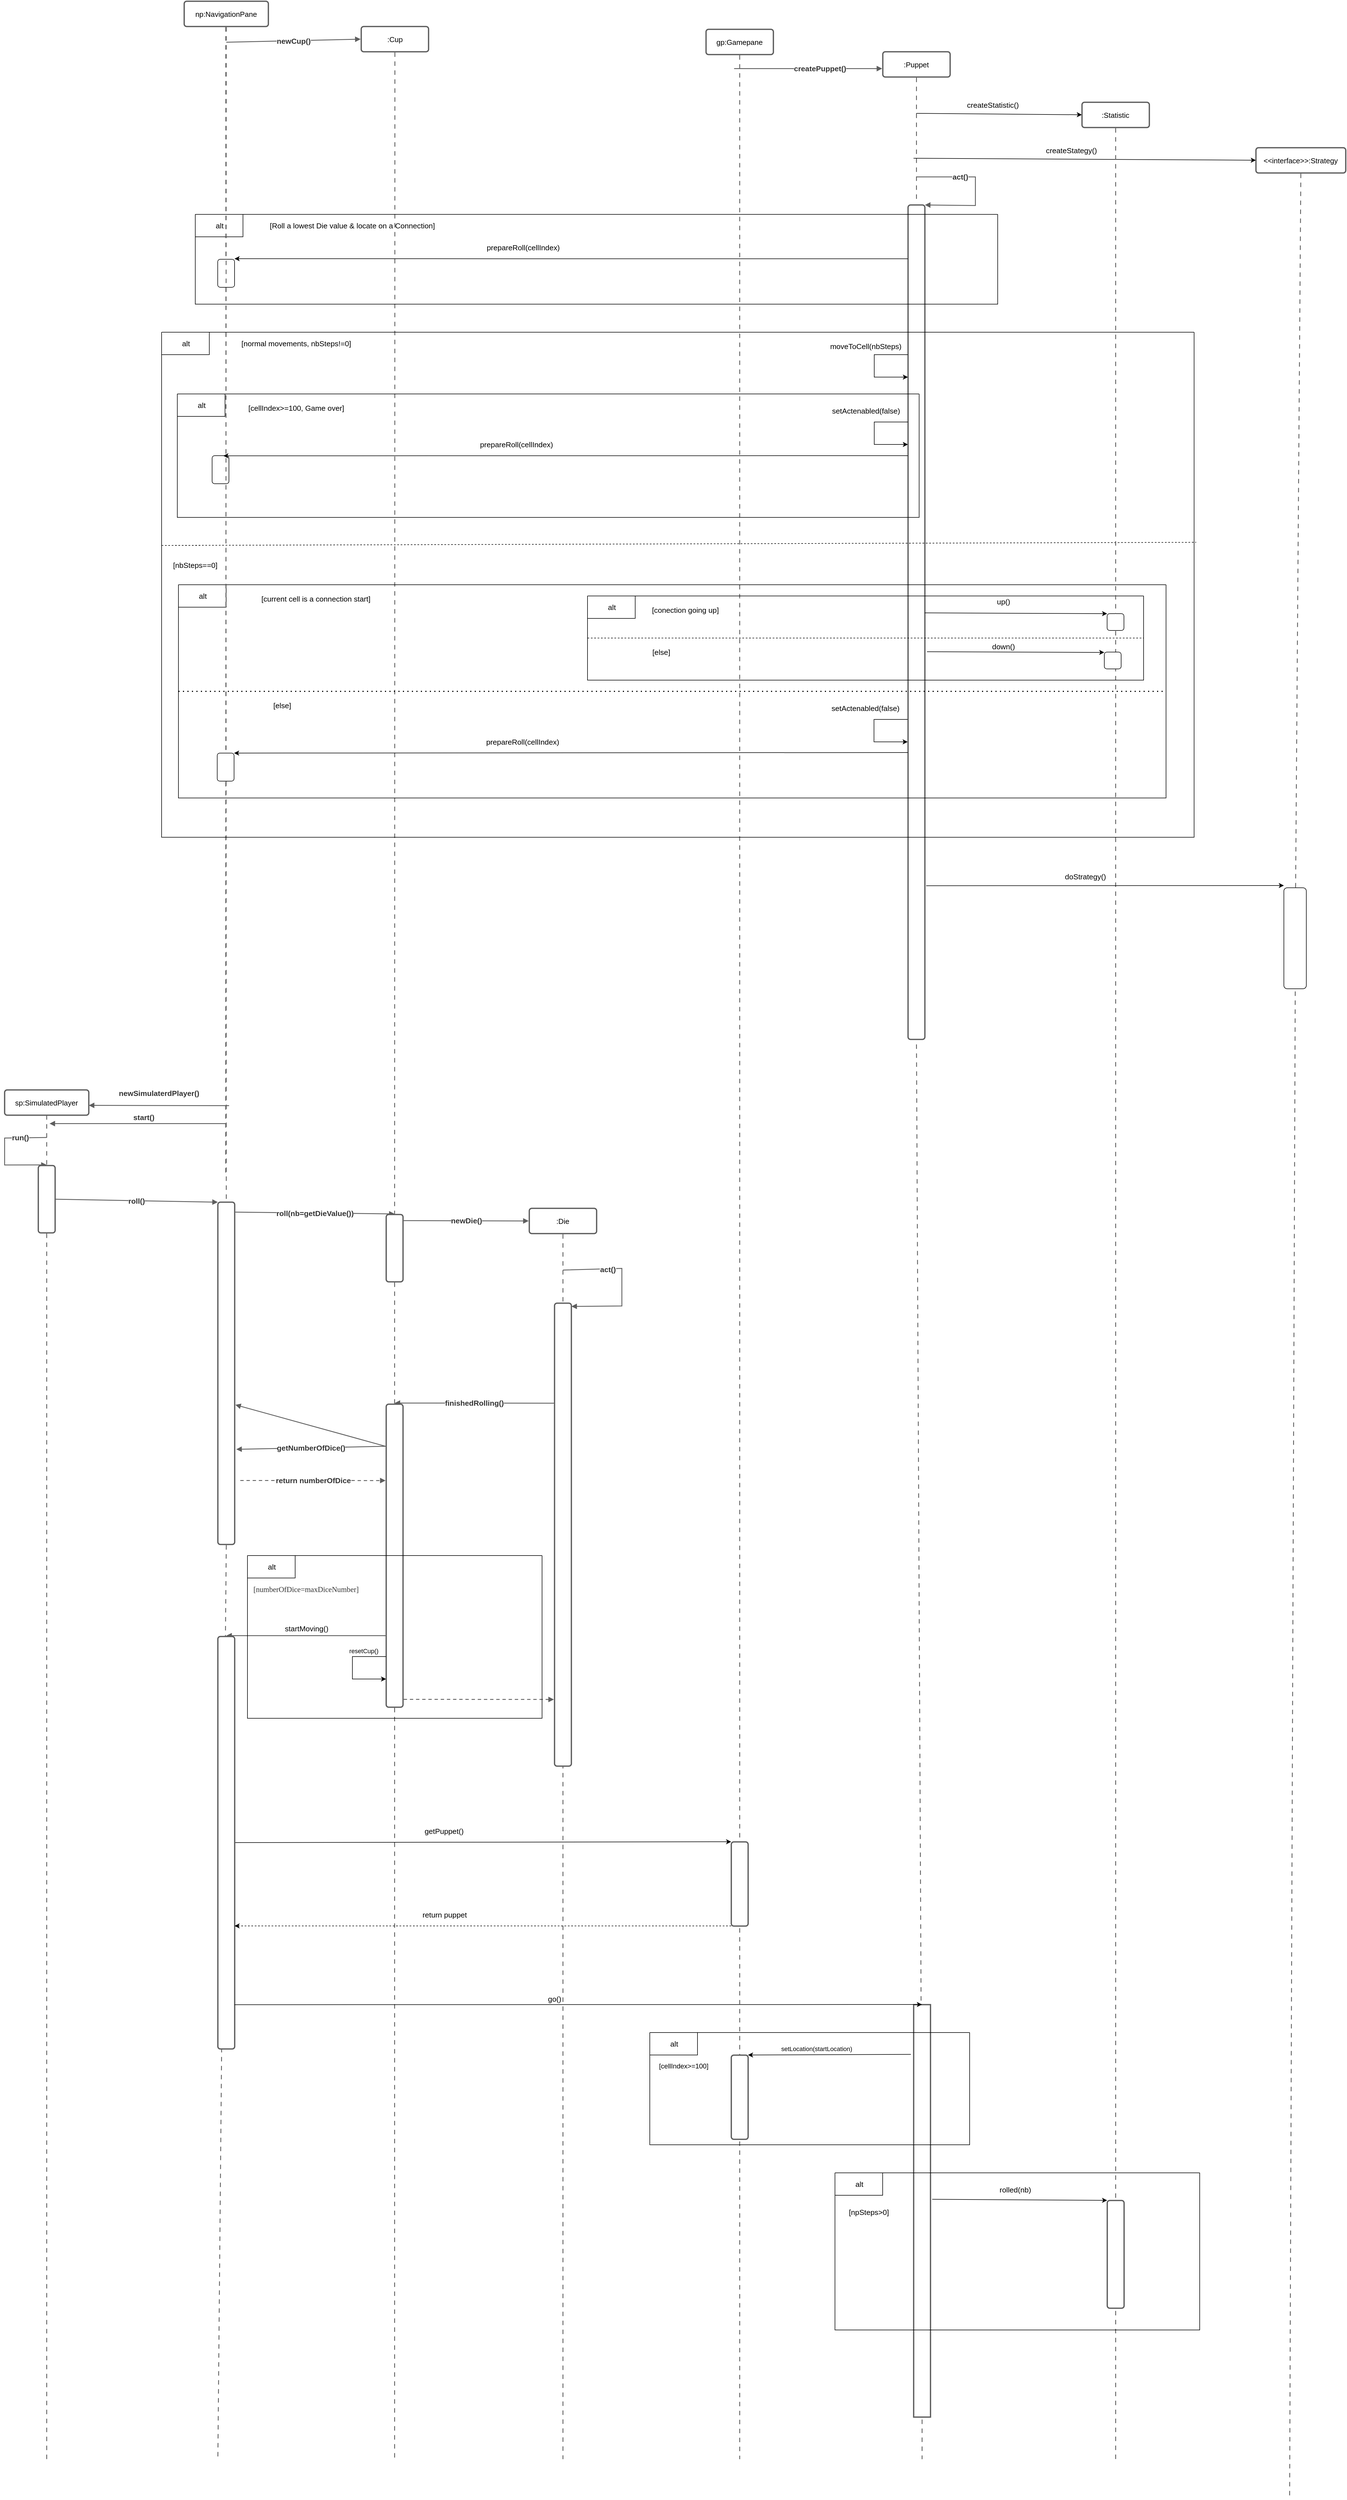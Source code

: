 <mxfile version="16.5.1" type="device"><diagram id="kgpKYQtTHZ0yAKxKKP6v" name="Page-1"><mxGraphModel dx="4913" dy="4700" grid="1" gridSize="20" guides="1" tooltips="1" connect="1" arrows="1" fold="1" page="1" pageScale="1" pageWidth="850" pageHeight="1100" math="0" shadow="0"><root><mxCell id="0"/><mxCell id="1" parent="0"/><UserObject label=":Cup" lucidchartObjectId="~npa-~Ci.98Y" id="EGYgY9lx8ug6SX550mPW-1"><mxCell style="html=1;overflow=block;blockSpacing=1;whiteSpace=wrap;fontSize=13;spacing=3.8;strokeColor=#5e5e5e;strokeOpacity=100;rounded=1;absoluteArcSize=1;arcSize=9;strokeWidth=2.3;" parent="1" vertex="1"><mxGeometry x="375.5" y="-1135" width="120" height="45" as="geometry"/></mxCell></UserObject><UserObject label="" lucidchartObjectId="LopaxXSUpYVU" id="EGYgY9lx8ug6SX550mPW-2"><mxCell style="html=1;jettySize=18;whiteSpace=wrap;fontSize=13;strokeColor=#5E5E5E;dashed=1;fixDash=1;dashPattern=8 8;strokeWidth=1.5;rounded=0;startArrow=none;endArrow=none;exitX=0.5;exitY=1.025;exitPerimeter=0;entryX=0.5;entryY=-0.009;entryPerimeter=0;" parent="1" source="EGYgY9lx8ug6SX550mPW-1" target="EGYgY9lx8ug6SX550mPW-25" edge="1"><mxGeometry width="100" height="100" relative="1" as="geometry"><Array as="points"/></mxGeometry></mxCell></UserObject><UserObject label="" lucidchartObjectId="5cqaJgR2isxz" id="EGYgY9lx8ug6SX550mPW-3"><mxCell style="html=1;jettySize=18;whiteSpace=wrap;fontSize=13;strokeColor=#5E5E5E;dashed=1;fixDash=1;dashPattern=8 8;strokeWidth=1.5;rounded=0;startArrow=none;endArrow=none;exitX=0.5;exitY=1.009;exitPerimeter=0;entryX=0.5;entryY=-0.002;entryPerimeter=0;" parent="1" source="EGYgY9lx8ug6SX550mPW-25" target="EGYgY9lx8ug6SX550mPW-40" edge="1"><mxGeometry width="100" height="100" relative="1" as="geometry"><Array as="points"/></mxGeometry></mxCell></UserObject><UserObject label="" lucidchartObjectId="ldra0-bM9m2h" id="EGYgY9lx8ug6SX550mPW-4"><mxCell style="html=1;jettySize=18;whiteSpace=wrap;fontSize=13;strokeColor=#5E5E5E;dashed=1;fixDash=1;dashPattern=8 8;strokeWidth=1.5;rounded=0;startArrow=none;endArrow=none;exitX=0.5;exitY=1.002;exitPerimeter=0;" parent="1" source="EGYgY9lx8ug6SX550mPW-40" edge="1"><mxGeometry width="100" height="100" relative="1" as="geometry"><Array as="points"/><mxPoint x="435" y="3200" as="targetPoint"/></mxGeometry></mxCell></UserObject><UserObject label=":Die" lucidchartObjectId="uppanl-2ZHgh" id="EGYgY9lx8ug6SX550mPW-5"><mxCell style="html=1;overflow=block;blockSpacing=1;whiteSpace=wrap;fontSize=13;spacing=3.8;strokeColor=#5e5e5e;strokeOpacity=100;rounded=1;absoluteArcSize=1;arcSize=9;strokeWidth=2.3;" parent="1" vertex="1"><mxGeometry x="675" y="971" width="120" height="45" as="geometry"/></mxCell></UserObject><UserObject label="" lucidchartObjectId="uppaLQlsC1eW" id="EGYgY9lx8ug6SX550mPW-6"><mxCell style="html=1;jettySize=18;whiteSpace=wrap;fontSize=13;strokeColor=#5E5E5E;dashed=1;fixDash=1;dashPattern=8 8;strokeWidth=1.5;rounded=0;startArrow=none;endArrow=none;exitX=0.5;exitY=1.025;exitPerimeter=0;" parent="1" source="EGYgY9lx8ug6SX550mPW-5" edge="1"><mxGeometry width="100" height="100" relative="1" as="geometry"><Array as="points"/><mxPoint x="735" y="3200" as="targetPoint"/></mxGeometry></mxCell></UserObject><UserObject label="np:NavigationPane" lucidchartObjectId="xppazg1yhFvt" id="EGYgY9lx8ug6SX550mPW-7"><mxCell style="html=1;overflow=block;blockSpacing=1;whiteSpace=wrap;fontSize=13;spacing=3.8;strokeColor=#5e5e5e;strokeOpacity=100;rounded=1;absoluteArcSize=1;arcSize=9;strokeWidth=2.3;" parent="1" vertex="1"><mxGeometry x="60" y="-1180" width="150" height="45" as="geometry"/></mxCell></UserObject><UserObject label="" lucidchartObjectId="J7KafICMyw.C" id="EGYgY9lx8ug6SX550mPW-8"><mxCell style="html=1;jettySize=18;whiteSpace=wrap;fontSize=13;strokeColor=#5E5E5E;dashed=1;fixDash=1;dashPattern=8 8;strokeWidth=1.5;rounded=0;startArrow=none;endArrow=none;exitX=0.5;exitY=1.002;exitPerimeter=0;" parent="1" source="EGYgY9lx8ug6SX550mPW-61" edge="1"><mxGeometry width="100" height="100" relative="1" as="geometry"><Array as="points"/><mxPoint x="120" y="3200" as="targetPoint"/></mxGeometry></mxCell></UserObject><UserObject label="" lucidchartObjectId="H7qa9S5M_biH" id="EGYgY9lx8ug6SX550mPW-9"><mxCell style="html=1;jettySize=18;whiteSpace=wrap;fontSize=13;strokeColor=#5E5E5E;dashed=1;fixDash=1;dashPattern=8 8;strokeWidth=1.5;rounded=0;startArrow=none;endArrow=none;exitX=0.494;exitY=1.025;exitPerimeter=0;entryX=0.5;entryY=-0.002;entryPerimeter=0;" parent="1" source="EGYgY9lx8ug6SX550mPW-7" target="EGYgY9lx8ug6SX550mPW-61" edge="1"><mxGeometry width="100" height="100" relative="1" as="geometry"><Array as="points"/></mxGeometry></mxCell></UserObject><UserObject label="" lucidchartObjectId="xppa~vM8vr--" id="EGYgY9lx8ug6SX550mPW-10"><mxCell style="html=1;jettySize=18;whiteSpace=wrap;fontSize=13;strokeColor=#5E5E5E;dashed=1;fixDash=1;dashPattern=8 8;strokeWidth=1.5;rounded=0;startArrow=none;endArrow=none;exitX=0.5;exitY=1.025;exitPerimeter=0;" parent="1" source="2sKQux0Fl6jbwqFSE1jp-97" edge="1"><mxGeometry width="100" height="100" relative="1" as="geometry"><Array as="points"/><mxPoint x="134" y="914" as="targetPoint"/></mxGeometry></mxCell></UserObject><UserObject label="gp:Gamepane" lucidchartObjectId="zppaBLYpfKr2" id="EGYgY9lx8ug6SX550mPW-11"><mxCell style="html=1;overflow=block;blockSpacing=1;whiteSpace=wrap;fontSize=13;spacing=3.8;strokeColor=#5e5e5e;strokeOpacity=100;rounded=1;absoluteArcSize=1;arcSize=9;strokeWidth=2.3;" parent="1" vertex="1"><mxGeometry x="990" y="-1130" width="120" height="45" as="geometry"/></mxCell></UserObject><UserObject label="" lucidchartObjectId="zppah0yyryDz" id="EGYgY9lx8ug6SX550mPW-12"><mxCell style="html=1;jettySize=18;whiteSpace=wrap;fontSize=13;strokeColor=#5E5E5E;dashed=1;fixDash=1;dashPattern=8 8;strokeWidth=1.5;rounded=0;startArrow=none;endArrow=none;exitX=0.5;exitY=1.025;exitPerimeter=0;" parent="1" source="2sKQux0Fl6jbwqFSE1jp-23" edge="1"><mxGeometry width="100" height="100" relative="1" as="geometry"><Array as="points"/><mxPoint x="1050" y="3200" as="targetPoint"/></mxGeometry></mxCell></UserObject><UserObject label="" lucidchartObjectId="1ppaudtrdC58" id="EGYgY9lx8ug6SX550mPW-14"><mxCell style="html=1;jettySize=18;whiteSpace=wrap;fontSize=13;strokeColor=#5E5E5E;strokeWidth=1.5;rounded=0;startArrow=none;endArrow=block;endFill=1;exitX=1.038;exitY=0.029;exitPerimeter=0;entryX=0.5;entryY=-0.009;entryPerimeter=0;" parent="1" source="EGYgY9lx8ug6SX550mPW-61" target="EGYgY9lx8ug6SX550mPW-25" edge="1"><mxGeometry width="100" height="100" relative="1" as="geometry"><Array as="points"/></mxGeometry></mxCell></UserObject><mxCell id="EGYgY9lx8ug6SX550mPW-15" value="roll(nb=getDieValue())" style="text;html=1;resizable=0;labelBackgroundColor=default;align=center;verticalAlign=middle;fontStyle=1;fontColor=#333333;fontSize=13.3;" parent="EGYgY9lx8ug6SX550mPW-14" vertex="1"><mxGeometry relative="1" as="geometry"><mxPoint as="offset"/></mxGeometry></mxCell><UserObject label="" lucidchartObjectId="Yrpams60V7y7" id="EGYgY9lx8ug6SX550mPW-16"><mxCell style="html=1;jettySize=18;whiteSpace=wrap;fontSize=13;strokeColor=#5E5E5E;strokeWidth=1.5;rounded=0;startArrow=none;endArrow=block;endFill=1;exitX=1.038;exitY=0.091;exitPerimeter=0;entryX=-0.009;entryY=0.5;entryPerimeter=0;" parent="1" source="EGYgY9lx8ug6SX550mPW-25" target="EGYgY9lx8ug6SX550mPW-5" edge="1"><mxGeometry width="100" height="100" relative="1" as="geometry"><Array as="points"/></mxGeometry></mxCell></UserObject><mxCell id="EGYgY9lx8ug6SX550mPW-17" value="newDie()" style="text;html=1;resizable=0;labelBackgroundColor=default;align=center;verticalAlign=middle;fontStyle=1;fontColor=#333333;fontSize=13.3;" parent="EGYgY9lx8ug6SX550mPW-16" vertex="1"><mxGeometry relative="1" as="geometry"><mxPoint as="offset"/></mxGeometry></mxCell><mxCell id="EGYgY9lx8ug6SX550mPW-79" style="edgeStyle=none;rounded=0;orthogonalLoop=1;jettySize=auto;html=1;entryX=0;entryY=0.5;entryDx=0;entryDy=0;fontSize=13.3;" parent="1" target="EGYgY9lx8ug6SX550mPW-77" edge="1"><mxGeometry relative="1" as="geometry"><mxPoint x="1365" y="-980" as="sourcePoint"/></mxGeometry></mxCell><mxCell id="EGYgY9lx8ug6SX550mPW-80" value="createStatistic()" style="edgeLabel;html=1;align=center;verticalAlign=middle;resizable=0;points=[];fontSize=13.3;" parent="EGYgY9lx8ug6SX550mPW-79" vertex="1" connectable="0"><mxGeometry x="-0.081" relative="1" as="geometry"><mxPoint y="-16" as="offset"/></mxGeometry></mxCell><UserObject label=":Puppet" lucidchartObjectId="YspaVInrDHI1" id="EGYgY9lx8ug6SX550mPW-18"><mxCell style="html=1;overflow=block;blockSpacing=1;whiteSpace=wrap;fontSize=13;spacing=3.8;strokeColor=#5e5e5e;strokeOpacity=100;rounded=1;absoluteArcSize=1;arcSize=9;strokeWidth=2.3;" parent="1" vertex="1"><mxGeometry x="1305" y="-1090" width="120" height="45" as="geometry"/></mxCell></UserObject><UserObject label="" lucidchartObjectId="Yspap-s~Xkid" id="EGYgY9lx8ug6SX550mPW-19"><mxCell style="html=1;jettySize=18;whiteSpace=wrap;fontSize=13;strokeColor=#5E5E5E;dashed=1;fixDash=1;dashPattern=8 8;strokeWidth=1.5;rounded=0;startArrow=none;endArrow=none;exitX=0.5;exitY=1.025;exitPerimeter=0;entryX=0.5;entryY=-0.006;entryPerimeter=0;" parent="1" source="EGYgY9lx8ug6SX550mPW-18" target="EGYgY9lx8ug6SX550mPW-30" edge="1"><mxGeometry width="100" height="100" relative="1" as="geometry"><Array as="points"/></mxGeometry></mxCell></UserObject><UserObject label="" lucidchartObjectId="FWqavbymbVfC" id="EGYgY9lx8ug6SX550mPW-20"><mxCell style="html=1;jettySize=18;whiteSpace=wrap;fontSize=13;strokeColor=#5E5E5E;dashed=1;fixDash=1;dashPattern=8 8;strokeWidth=1.5;rounded=0;startArrow=none;endArrow=none;exitX=0.5;exitY=1.006;exitPerimeter=0;" parent="1" source="EGYgY9lx8ug6SX550mPW-72" edge="1"><mxGeometry width="100" height="100" relative="1" as="geometry"><Array as="points"/><mxPoint x="1375" y="3200" as="targetPoint"/></mxGeometry></mxCell></UserObject><UserObject label="" lucidchartObjectId="B_palVvZ965." id="EGYgY9lx8ug6SX550mPW-23"><mxCell style="html=1;jettySize=18;whiteSpace=wrap;fontSize=13;strokeColor=#5E5E5E;strokeWidth=1.5;rounded=0;startArrow=none;endArrow=block;endFill=1;entryX=-0.009;entryY=0.5;entryPerimeter=0;" parent="1" target="EGYgY9lx8ug6SX550mPW-1" edge="1"><mxGeometry width="100" height="100" relative="1" as="geometry"><Array as="points"/><mxPoint x="135" y="-1107" as="sourcePoint"/></mxGeometry></mxCell></UserObject><mxCell id="EGYgY9lx8ug6SX550mPW-24" value="newCup()" style="text;html=1;resizable=0;labelBackgroundColor=default;align=center;verticalAlign=middle;fontStyle=1;fontColor=#333333;fontSize=13.3;" parent="EGYgY9lx8ug6SX550mPW-23" vertex="1"><mxGeometry relative="1" as="geometry"><mxPoint as="offset"/></mxGeometry></mxCell><UserObject label="" lucidchartObjectId="UcqacvdDDXKe" id="EGYgY9lx8ug6SX550mPW-25"><mxCell style="html=1;overflow=block;blockSpacing=1;whiteSpace=wrap;fontSize=13;spacing=3.8;strokeColor=#5e5e5e;strokeOpacity=100;rounded=1;absoluteArcSize=1;arcSize=9;strokeWidth=2.3;" parent="1" vertex="1"><mxGeometry x="420" y="982" width="30" height="120" as="geometry"/></mxCell></UserObject><UserObject label="" lucidchartObjectId="FKqaHciHO.ed" id="EGYgY9lx8ug6SX550mPW-28"><mxCell style="html=1;jettySize=18;whiteSpace=wrap;fontSize=13;strokeColor=#5E5E5E;strokeWidth=1.5;rounded=0;startArrow=none;endArrow=block;endFill=1;entryX=-0.009;entryY=0.667;entryPerimeter=0;" parent="1" target="EGYgY9lx8ug6SX550mPW-18" edge="1"><mxGeometry width="100" height="100" relative="1" as="geometry"><Array as="points"/><mxPoint x="1040" y="-1060" as="sourcePoint"/></mxGeometry></mxCell></UserObject><mxCell id="EGYgY9lx8ug6SX550mPW-29" value="createPuppet()" style="text;html=1;resizable=0;labelBackgroundColor=default;align=center;verticalAlign=middle;fontStyle=1;fontColor=#333333;fontSize=13.3;" parent="EGYgY9lx8ug6SX550mPW-28" vertex="1"><mxGeometry x="0.156" relative="1" as="geometry"><mxPoint as="offset"/></mxGeometry></mxCell><UserObject label="" lucidchartObjectId="DWqa55TZ72oW" id="EGYgY9lx8ug6SX550mPW-30"><mxCell style="html=1;overflow=block;blockSpacing=1;whiteSpace=wrap;fontSize=13;spacing=3.8;strokeColor=#5e5e5e;strokeOpacity=100;rounded=1;absoluteArcSize=1;arcSize=9;strokeWidth=2.3;" parent="1" vertex="1"><mxGeometry x="1350" y="-817" width="30" height="1487" as="geometry"/></mxCell></UserObject><UserObject label="" lucidchartObjectId=".2qau~Ro-jCm" id="EGYgY9lx8ug6SX550mPW-31"><mxCell style="html=1;jettySize=18;whiteSpace=wrap;fontSize=13;strokeColor=#5E5E5E;strokeWidth=1.5;rounded=0;startArrow=none;endArrow=block;endFill=1;entryX=1;entryY=0;entryDx=0;entryDy=0;" parent="1" target="EGYgY9lx8ug6SX550mPW-30" edge="1"><mxGeometry width="100" height="100" relative="1" as="geometry"><Array as="points"><mxPoint x="1470" y="-867"/><mxPoint x="1470" y="-816"/></Array><mxPoint x="1365" y="-867" as="sourcePoint"/></mxGeometry></mxCell></UserObject><mxCell id="EGYgY9lx8ug6SX550mPW-32" value="act()" style="text;html=1;resizable=0;labelBackgroundColor=default;align=center;verticalAlign=middle;fontStyle=1;fontColor=#333333;fontSize=13.3;" parent="EGYgY9lx8ug6SX550mPW-31" vertex="1"><mxGeometry x="-0.664" relative="1" as="geometry"><mxPoint x="36.017" as="offset"/></mxGeometry></mxCell><UserObject label="" lucidchartObjectId="34qa_GiWktV9" id="EGYgY9lx8ug6SX550mPW-33"><mxCell style="html=1;overflow=block;blockSpacing=1;whiteSpace=wrap;fontSize=13;spacing=3.8;strokeColor=#5e5e5e;strokeOpacity=100;rounded=1;absoluteArcSize=1;arcSize=9;strokeWidth=2.3;" parent="1" vertex="1"><mxGeometry x="720" y="1140" width="30" height="825" as="geometry"/></mxCell></UserObject><UserObject label="" lucidchartObjectId="34qaHZvn6cqN" id="EGYgY9lx8ug6SX550mPW-34"><mxCell style="html=1;jettySize=18;whiteSpace=wrap;fontSize=13;strokeColor=#5E5E5E;strokeWidth=1.5;rounded=0;startArrow=none;endArrow=block;endFill=1;entryX=1;entryY=0.007;entryPerimeter=0;" parent="1" target="EGYgY9lx8ug6SX550mPW-33" edge="1"><mxGeometry width="100" height="100" relative="1" as="geometry"><Array as="points"><mxPoint x="840" y="1078"/><mxPoint x="840" y="1145"/></Array><mxPoint x="735" y="1081" as="sourcePoint"/></mxGeometry></mxCell></UserObject><mxCell id="EGYgY9lx8ug6SX550mPW-35" value="act()" style="text;html=1;resizable=0;labelBackgroundColor=default;align=center;verticalAlign=middle;fontStyle=1;fontColor=#333333;fontSize=13.3;" parent="EGYgY9lx8ug6SX550mPW-34" vertex="1"><mxGeometry x="-0.664" relative="1" as="geometry"><mxPoint x="36.017" as="offset"/></mxGeometry></mxCell><UserObject label="" lucidchartObjectId="N5qaqIkuJgyk" id="EGYgY9lx8ug6SX550mPW-36"><mxCell style="html=1;jettySize=18;whiteSpace=wrap;fontSize=13;strokeColor=#5E5E5E;strokeWidth=1.5;rounded=0;startArrow=none;endArrow=block;endFill=1;exitX=-0.037;exitY=0.216;exitPerimeter=0;" parent="1" source="EGYgY9lx8ug6SX550mPW-33" edge="1"><mxGeometry width="100" height="100" relative="1" as="geometry"><Array as="points"/><mxPoint x="435" y="1318" as="targetPoint"/></mxGeometry></mxCell></UserObject><mxCell id="EGYgY9lx8ug6SX550mPW-37" value="finishedRolling()" style="text;html=1;resizable=0;labelBackgroundColor=default;align=center;verticalAlign=middle;fontStyle=1;fontColor=#333333;fontSize=13.3;" parent="EGYgY9lx8ug6SX550mPW-36" vertex="1"><mxGeometry relative="1" as="geometry"><mxPoint as="offset"/></mxGeometry></mxCell><UserObject label="" lucidchartObjectId="08qaCesKmdYd" id="EGYgY9lx8ug6SX550mPW-38"><mxCell style="html=1;jettySize=18;whiteSpace=wrap;fontSize=13;strokeColor=#5E5E5E;strokeWidth=1.5;rounded=0;startArrow=none;endArrow=block;endFill=1;entryX=1.008;entryY=0.5;entryPerimeter=0;" parent="1" edge="1"><mxGeometry width="100" height="100" relative="1" as="geometry"><Array as="points"/><mxPoint x="140" y="788" as="sourcePoint"/><mxPoint x="-110.0" y="787.5" as="targetPoint"/></mxGeometry></mxCell></UserObject><mxCell id="EGYgY9lx8ug6SX550mPW-39" value="newSimulaterdPlayer()" style="text;html=1;resizable=0;labelBackgroundColor=default;align=center;verticalAlign=middle;fontStyle=1;fontColor=#333333;fontSize=13.3;" parent="EGYgY9lx8ug6SX550mPW-38" vertex="1"><mxGeometry relative="1" as="geometry"><mxPoint y="-22" as="offset"/></mxGeometry></mxCell><UserObject label="" lucidchartObjectId="6craNJ..OaIe" id="EGYgY9lx8ug6SX550mPW-40"><mxCell style="html=1;overflow=block;blockSpacing=1;whiteSpace=wrap;fontSize=13;spacing=3.8;strokeColor=#5e5e5e;strokeOpacity=100;rounded=1;absoluteArcSize=1;arcSize=9;strokeWidth=2.3;" parent="1" vertex="1"><mxGeometry x="420" y="1320" width="30" height="540" as="geometry"/></mxCell></UserObject><UserObject label="" lucidchartObjectId="~draYfAHB9M6" id="EGYgY9lx8ug6SX550mPW-41"><mxCell style="html=1;jettySize=18;whiteSpace=wrap;fontSize=13;strokeColor=#5E5E5E;strokeWidth=1.5;rounded=0;startArrow=none;endArrow=block;endFill=1;exitX=-0.037;exitY=0.139;exitPerimeter=0;entryX=1.038;entryY=0.592;entryPerimeter=0;" parent="1" source="EGYgY9lx8ug6SX550mPW-40" target="EGYgY9lx8ug6SX550mPW-61" edge="1"><mxGeometry width="100" height="100" relative="1" as="geometry"><Array as="points"/></mxGeometry></mxCell></UserObject><UserObject label="" lucidchartObjectId="eSKalv~5ZyY1" id="EGYgY9lx8ug6SX550mPW-50"><mxCell style="html=1;jettySize=18;whiteSpace=wrap;fontSize=13;strokeColor=#5E5E5E;dashed=1;fixDash=1;dashPattern=6 5;strokeWidth=1.5;rounded=0;startArrow=none;endArrow=block;endFill=1;exitX=1.038;exitY=0.974;exitPerimeter=0;entryX=-0.037;entryY=0.856;entryPerimeter=0;" parent="1" source="EGYgY9lx8ug6SX550mPW-40" target="EGYgY9lx8ug6SX550mPW-33" edge="1"><mxGeometry width="100" height="100" relative="1" as="geometry"><Array as="points"/></mxGeometry></mxCell></UserObject><UserObject label="" lucidchartObjectId="w6KayWu9EG.R" id="EGYgY9lx8ug6SX550mPW-52"><mxCell style="html=1;jettySize=18;whiteSpace=wrap;fontSize=13;strokeColor=#5E5E5E;dashed=1;fixDash=1;dashPattern=8 8;strokeWidth=1.5;rounded=0;startArrow=none;endArrow=none;exitX=0.5;exitY=1.009;exitPerimeter=0;" parent="1" source="EGYgY9lx8ug6SX550mPW-58" edge="1"><mxGeometry width="100" height="100" relative="1" as="geometry"><Array as="points"/><mxPoint x="-185" y="3200" as="targetPoint"/></mxGeometry></mxCell></UserObject><UserObject label="" lucidchartObjectId="53KaSlvnFkWZ" id="EGYgY9lx8ug6SX550mPW-53"><mxCell style="html=1;jettySize=18;whiteSpace=wrap;fontSize=13;strokeColor=#5E5E5E;dashed=1;fixDash=1;dashPattern=8 8;strokeWidth=1.5;rounded=0;startArrow=none;endArrow=none;exitX=0.5;exitY=1;entryX=0.5;entryY=-0.009;entryPerimeter=0;exitDx=0;exitDy=0;" parent="1" source="2sKQux0Fl6jbwqFSE1jp-35" target="EGYgY9lx8ug6SX550mPW-58" edge="1"><mxGeometry width="100" height="100" relative="1" as="geometry"><Array as="points"/><mxPoint x="-185" y="820.875" as="sourcePoint"/></mxGeometry></mxCell></UserObject><UserObject label="" lucidchartObjectId="l4KahC_g_GKy" id="EGYgY9lx8ug6SX550mPW-54"><mxCell style="html=1;jettySize=18;whiteSpace=wrap;fontSize=13;strokeColor=#5E5E5E;strokeWidth=1.5;rounded=0;startArrow=none;endArrow=block;endFill=1;" parent="1" edge="1"><mxGeometry width="100" height="100" relative="1" as="geometry"><Array as="points"/><mxPoint x="135" y="820" as="sourcePoint"/><mxPoint x="-180" y="820" as="targetPoint"/></mxGeometry></mxCell></UserObject><mxCell id="EGYgY9lx8ug6SX550mPW-55" value="start()" style="text;html=1;resizable=0;labelBackgroundColor=default;align=center;verticalAlign=middle;fontStyle=1;fontColor=#333333;fontSize=13.3;" parent="EGYgY9lx8ug6SX550mPW-54" vertex="1"><mxGeometry relative="1" as="geometry"><mxPoint x="10" y="-11" as="offset"/></mxGeometry></mxCell><UserObject label="" lucidchartObjectId="T4KajzOoR9Xc" id="EGYgY9lx8ug6SX550mPW-56"><mxCell style="html=1;jettySize=18;whiteSpace=wrap;fontSize=13;strokeColor=#5E5E5E;strokeWidth=1.5;rounded=0;startArrow=none;endArrow=block;endFill=1;entryX=0.5;entryY=-0.009;entryPerimeter=0;" parent="1" target="EGYgY9lx8ug6SX550mPW-58" edge="1"><mxGeometry width="100" height="100" relative="1" as="geometry"><Array as="points"><mxPoint x="-260" y="845.75"/><mxPoint x="-260" y="893.75"/></Array><mxPoint x="-185" y="844.75" as="sourcePoint"/></mxGeometry></mxCell></UserObject><mxCell id="EGYgY9lx8ug6SX550mPW-57" value="run()" style="text;html=1;resizable=0;labelBackgroundColor=default;align=center;verticalAlign=middle;fontStyle=1;fontColor=#333333;fontSize=13.3;" parent="EGYgY9lx8ug6SX550mPW-56" vertex="1"><mxGeometry x="-0.694" relative="1" as="geometry"><mxPoint x="-16.5" as="offset"/></mxGeometry></mxCell><UserObject label="" lucidchartObjectId="q6Ka0.i5DG6A" id="EGYgY9lx8ug6SX550mPW-58"><mxCell style="html=1;overflow=block;blockSpacing=1;whiteSpace=wrap;fontSize=13;spacing=3.8;strokeColor=#5e5e5e;strokeOpacity=100;rounded=1;absoluteArcSize=1;arcSize=9;strokeWidth=2.3;" parent="1" vertex="1"><mxGeometry x="-200" y="894.75" width="30" height="120" as="geometry"/></mxCell></UserObject><UserObject label="" lucidchartObjectId="Y6KaYiY495Yk" id="EGYgY9lx8ug6SX550mPW-59"><mxCell style="html=1;jettySize=18;whiteSpace=wrap;fontSize=13;strokeColor=#5E5E5E;strokeWidth=1.5;rounded=0;startArrow=none;endArrow=block;endFill=1;entryX=0;entryY=0;entryDx=0;entryDy=0;exitX=1;exitY=0.5;exitDx=0;exitDy=0;" parent="1" source="EGYgY9lx8ug6SX550mPW-58" target="EGYgY9lx8ug6SX550mPW-61" edge="1"><mxGeometry width="100" height="100" relative="1" as="geometry"><Array as="points"/><mxPoint x="-180" y="1065" as="sourcePoint"/></mxGeometry></mxCell></UserObject><mxCell id="EGYgY9lx8ug6SX550mPW-60" value="roll()" style="text;html=1;resizable=0;labelBackgroundColor=default;align=center;verticalAlign=middle;fontStyle=1;fontColor=#333333;fontSize=13.3;" parent="EGYgY9lx8ug6SX550mPW-59" vertex="1"><mxGeometry relative="1" as="geometry"><mxPoint as="offset"/></mxGeometry></mxCell><UserObject label="" lucidchartObjectId="_6Ka1YFKiRGe" id="EGYgY9lx8ug6SX550mPW-61"><mxCell style="html=1;overflow=block;blockSpacing=1;whiteSpace=wrap;fontSize=13;spacing=3.8;strokeColor=#5e5e5e;strokeOpacity=100;rounded=1;absoluteArcSize=1;arcSize=9;strokeWidth=2.3;" parent="1" vertex="1"><mxGeometry x="120" y="960" width="30" height="610" as="geometry"/></mxCell></UserObject><UserObject label="" lucidchartObjectId="E_Ka5AY2ob-3" id="EGYgY9lx8ug6SX550mPW-62"><mxCell style="html=1;jettySize=18;whiteSpace=wrap;fontSize=13;strokeColor=#5E5E5E;strokeWidth=1.5;rounded=0;startArrow=none;endArrow=block;endFill=1;exitX=-0.037;exitY=0.764;exitPerimeter=0;entryX=0.5;entryY=-0.002;entryPerimeter=0;" parent="1" source="EGYgY9lx8ug6SX550mPW-40" target="EGYgY9lx8ug6SX550mPW-64" edge="1"><mxGeometry width="100" height="100" relative="1" as="geometry"><Array as="points"/></mxGeometry></mxCell></UserObject><mxCell id="2sKQux0Fl6jbwqFSE1jp-11" value="&lt;font style=&quot;font-size: 13.3px&quot;&gt;startMoving()&lt;/font&gt;" style="edgeLabel;html=1;align=center;verticalAlign=middle;resizable=0;points=[];" vertex="1" connectable="0" parent="EGYgY9lx8ug6SX550mPW-62"><mxGeometry x="0.109" y="1" relative="1" as="geometry"><mxPoint x="16" y="-14" as="offset"/></mxGeometry></mxCell><mxCell id="EGYgY9lx8ug6SX550mPW-68" style="rounded=0;orthogonalLoop=1;jettySize=auto;html=1;entryX=0;entryY=0;entryDx=0;entryDy=0;" parent="1" source="EGYgY9lx8ug6SX550mPW-64" target="EGYgY9lx8ug6SX550mPW-65" edge="1"><mxGeometry relative="1" as="geometry"/></mxCell><mxCell id="EGYgY9lx8ug6SX550mPW-69" value="getPuppet()" style="edgeLabel;html=1;align=center;verticalAlign=middle;resizable=0;points=[];fontSize=13.3;" parent="EGYgY9lx8ug6SX550mPW-68" vertex="1" connectable="0"><mxGeometry x="-0.122" relative="1" as="geometry"><mxPoint x="-16" y="-20" as="offset"/></mxGeometry></mxCell><UserObject label="" lucidchartObjectId="oaLaCI4Y.X7_" id="EGYgY9lx8ug6SX550mPW-64"><mxCell style="html=1;overflow=block;blockSpacing=1;whiteSpace=wrap;fontSize=13;spacing=3.8;strokeColor=#5e5e5e;strokeOpacity=100;rounded=1;absoluteArcSize=1;arcSize=9;strokeWidth=2.3;" parent="1" vertex="1"><mxGeometry x="120" y="1734" width="30" height="735" as="geometry"/></mxCell></UserObject><mxCell id="EGYgY9lx8ug6SX550mPW-70" style="edgeStyle=none;rounded=0;orthogonalLoop=1;jettySize=auto;html=1;exitX=0;exitY=1;exitDx=0;exitDy=0;entryX=1;entryY=0.702;entryDx=0;entryDy=0;entryPerimeter=0;fontSize=13.3;dashed=1;" parent="1" source="EGYgY9lx8ug6SX550mPW-65" target="EGYgY9lx8ug6SX550mPW-64" edge="1"><mxGeometry relative="1" as="geometry"/></mxCell><mxCell id="EGYgY9lx8ug6SX550mPW-71" value="return puppet" style="edgeLabel;html=1;align=center;verticalAlign=middle;resizable=0;points=[];fontSize=13.3;" parent="EGYgY9lx8ug6SX550mPW-70" vertex="1" connectable="0"><mxGeometry x="0.156" y="1" relative="1" as="geometry"><mxPoint y="-21" as="offset"/></mxGeometry></mxCell><UserObject label="" lucidchartObjectId="6craNJ..OaIe" id="EGYgY9lx8ug6SX550mPW-65"><mxCell style="html=1;overflow=block;blockSpacing=1;whiteSpace=wrap;fontSize=13;spacing=3.8;strokeColor=#5e5e5e;strokeOpacity=100;rounded=1;absoluteArcSize=1;arcSize=9;strokeWidth=2.3;" parent="1" vertex="1"><mxGeometry x="1035" y="2100" width="30" height="150" as="geometry"/></mxCell></UserObject><mxCell id="EGYgY9lx8ug6SX550mPW-66" value="" style="html=1;jettySize=18;whiteSpace=wrap;fontSize=13;strokeColor=#5E5E5E;dashed=1;fixDash=1;dashPattern=8 8;strokeWidth=1.5;rounded=0;startArrow=none;endArrow=none;exitX=0.5;exitY=1.025;exitPerimeter=0;" parent="1" source="EGYgY9lx8ug6SX550mPW-11" target="EGYgY9lx8ug6SX550mPW-65" edge="1"><mxGeometry width="100" height="100" relative="1" as="geometry"><Array as="points"/><mxPoint x="1050" y="2910" as="targetPoint"/><mxPoint x="1050" y="729.125" as="sourcePoint"/></mxGeometry></mxCell><UserObject label="" lucidchartObjectId="oaLaCI4Y.X7_" id="EGYgY9lx8ug6SX550mPW-72"><mxCell style="html=1;overflow=block;blockSpacing=1;whiteSpace=wrap;fontSize=13;spacing=3.8;strokeColor=#5e5e5e;strokeOpacity=100;rounded=1;absoluteArcSize=1;arcSize=0;strokeWidth=2.3;" parent="1" vertex="1"><mxGeometry x="1360" y="2390" width="30" height="735" as="geometry"/></mxCell></UserObject><mxCell id="EGYgY9lx8ug6SX550mPW-73" value="" style="html=1;jettySize=18;whiteSpace=wrap;fontSize=13;strokeColor=#5E5E5E;dashed=1;fixDash=1;dashPattern=8 8;strokeWidth=1.5;rounded=0;startArrow=none;endArrow=none;exitX=0.5;exitY=1.006;exitPerimeter=0;" parent="1" source="EGYgY9lx8ug6SX550mPW-30" target="EGYgY9lx8ug6SX550mPW-72" edge="1"><mxGeometry width="100" height="100" relative="1" as="geometry"><Array as="points"/><mxPoint x="1365" y="2940" as="targetPoint"/><mxPoint x="1365" y="1168.152" as="sourcePoint"/></mxGeometry></mxCell><mxCell id="EGYgY9lx8ug6SX550mPW-75" value="" style="endArrow=classic;html=1;rounded=0;fontSize=13.3;exitX=1;exitY=0.893;exitDx=0;exitDy=0;exitPerimeter=0;entryX=0.5;entryY=0;entryDx=0;entryDy=0;" parent="1" source="EGYgY9lx8ug6SX550mPW-64" target="EGYgY9lx8ug6SX550mPW-72" edge="1"><mxGeometry width="50" height="50" relative="1" as="geometry"><mxPoint x="230" y="2440" as="sourcePoint"/><mxPoint x="280" y="2390" as="targetPoint"/></mxGeometry></mxCell><mxCell id="EGYgY9lx8ug6SX550mPW-76" value="go()" style="edgeLabel;html=1;align=center;verticalAlign=middle;resizable=0;points=[];fontSize=13.3;" parent="EGYgY9lx8ug6SX550mPW-75" vertex="1" connectable="0"><mxGeometry x="-0.056" y="2" relative="1" as="geometry"><mxPoint x="-8" y="-8" as="offset"/></mxGeometry></mxCell><UserObject label=":Statistic" lucidchartObjectId="sHpab9MojjG-" id="EGYgY9lx8ug6SX550mPW-77"><mxCell style="html=1;overflow=block;blockSpacing=1;whiteSpace=wrap;fontSize=13;spacing=3.8;strokeColor=#5e5e5e;strokeOpacity=100;rounded=1;absoluteArcSize=1;arcSize=9;strokeWidth=2.3;" parent="1" vertex="1"><mxGeometry x="1660" y="-1000" width="120" height="45" as="geometry"/></mxCell></UserObject><UserObject label="" lucidchartObjectId="sHpaIq5DXJCw" id="EGYgY9lx8ug6SX550mPW-78"><mxCell style="html=1;jettySize=18;whiteSpace=wrap;fontSize=13;strokeColor=#5E5E5E;dashed=1;fixDash=1;dashPattern=8 8;strokeWidth=1.5;rounded=0;startArrow=none;endArrow=none;exitX=0.5;exitY=1.025;exitPerimeter=0;" parent="1" source="EGYgY9lx8ug6SX550mPW-90" edge="1"><mxGeometry width="100" height="100" relative="1" as="geometry"><Array as="points"/><mxPoint x="1720" y="3200" as="targetPoint"/></mxGeometry></mxCell></UserObject><UserObject label="&amp;lt;&amp;lt;interface&amp;gt;&amp;gt;:Strategy" lucidchartObjectId="sHpab9MojjG-" id="EGYgY9lx8ug6SX550mPW-84"><mxCell style="html=1;overflow=block;blockSpacing=1;whiteSpace=wrap;fontSize=13;spacing=3.8;strokeColor=#5e5e5e;strokeOpacity=100;rounded=1;absoluteArcSize=1;arcSize=9;strokeWidth=2.3;" parent="1" vertex="1"><mxGeometry x="1970" y="-919" width="160" height="45" as="geometry"/></mxCell></UserObject><UserObject label="" lucidchartObjectId="sHpaIq5DXJCw" id="EGYgY9lx8ug6SX550mPW-85"><mxCell style="html=1;jettySize=18;whiteSpace=wrap;fontSize=13;strokeColor=#5E5E5E;dashed=1;fixDash=1;dashPattern=8 8;strokeWidth=1.5;rounded=0;startArrow=none;endArrow=none;exitX=0.5;exitY=1.025;exitPerimeter=0;" parent="1" source="2sKQux0Fl6jbwqFSE1jp-171" edge="1"><mxGeometry width="100" height="100" relative="1" as="geometry"><Array as="points"/><mxPoint x="2030" y="3270" as="targetPoint"/></mxGeometry></mxCell></UserObject><mxCell id="EGYgY9lx8ug6SX550mPW-88" style="edgeStyle=none;rounded=0;orthogonalLoop=1;jettySize=auto;html=1;entryX=0;entryY=0.5;entryDx=0;entryDy=0;fontSize=13.3;" parent="1" target="EGYgY9lx8ug6SX550mPW-84" edge="1"><mxGeometry relative="1" as="geometry"><mxPoint x="1360" y="-900" as="sourcePoint"/><mxPoint x="1660" y="-857.5" as="targetPoint"/></mxGeometry></mxCell><mxCell id="EGYgY9lx8ug6SX550mPW-89" value="createStategy()" style="edgeLabel;html=1;align=center;verticalAlign=middle;resizable=0;points=[];fontSize=13.3;" parent="EGYgY9lx8ug6SX550mPW-88" vertex="1" connectable="0"><mxGeometry x="-0.081" relative="1" as="geometry"><mxPoint y="-16" as="offset"/></mxGeometry></mxCell><UserObject label="" lucidchartObjectId="DWqa55TZ72oW" id="EGYgY9lx8ug6SX550mPW-90"><mxCell style="html=1;overflow=block;blockSpacing=1;whiteSpace=wrap;fontSize=13;spacing=3.8;strokeColor=#5e5e5e;strokeOpacity=100;rounded=1;absoluteArcSize=1;arcSize=9;strokeWidth=2.3;" parent="1" vertex="1"><mxGeometry x="1705" y="2739" width="30" height="192" as="geometry"/></mxCell></UserObject><mxCell id="EGYgY9lx8ug6SX550mPW-91" value="" style="html=1;jettySize=18;whiteSpace=wrap;fontSize=13;strokeColor=#5E5E5E;dashed=1;fixDash=1;dashPattern=8 8;strokeWidth=1.5;rounded=0;startArrow=none;endArrow=none;exitX=0.5;exitY=1.025;exitPerimeter=0;" parent="1" source="2sKQux0Fl6jbwqFSE1jp-112" target="EGYgY9lx8ug6SX550mPW-90" edge="1"><mxGeometry width="100" height="100" relative="1" as="geometry"><Array as="points"/><mxPoint x="1720" y="3270" as="targetPoint"/><mxPoint x="1720" y="936.125" as="sourcePoint"/></mxGeometry></mxCell><mxCell id="EGYgY9lx8ug6SX550mPW-92" value="" style="endArrow=classic;html=1;rounded=0;fontSize=13.3;entryX=0;entryY=0;entryDx=0;entryDy=0;exitX=1.11;exitY=0.105;exitDx=0;exitDy=0;exitPerimeter=0;" parent="1" target="EGYgY9lx8ug6SX550mPW-90" edge="1"><mxGeometry width="50" height="50" relative="1" as="geometry"><mxPoint x="1393.3" y="2737.175" as="sourcePoint"/><mxPoint x="1560" y="2760" as="targetPoint"/></mxGeometry></mxCell><mxCell id="EGYgY9lx8ug6SX550mPW-93" value="rolled(nb)" style="edgeLabel;html=1;align=center;verticalAlign=middle;resizable=0;points=[];fontSize=13.3;" parent="EGYgY9lx8ug6SX550mPW-92" vertex="1" connectable="0"><mxGeometry x="-0.102" y="-3" relative="1" as="geometry"><mxPoint x="7" y="-21" as="offset"/></mxGeometry></mxCell><mxCell id="EGYgY9lx8ug6SX550mPW-119" value="" style="swimlane;startSize=0;fontSize=13.3;" parent="1" vertex="1"><mxGeometry x="1220" y="2690" width="650" height="280" as="geometry"/></mxCell><mxCell id="EGYgY9lx8ug6SX550mPW-120" value="" style="swimlane;startSize=0;fontSize=13.3;" parent="EGYgY9lx8ug6SX550mPW-119" vertex="1"><mxGeometry width="85" height="40" as="geometry"/></mxCell><mxCell id="EGYgY9lx8ug6SX550mPW-121" value="alt" style="text;html=1;align=center;verticalAlign=middle;resizable=0;points=[];autosize=1;strokeColor=none;fillColor=none;fontSize=13.3;" parent="EGYgY9lx8ug6SX550mPW-120" vertex="1"><mxGeometry x="22.5" y="10" width="40" height="20" as="geometry"/></mxCell><mxCell id="EGYgY9lx8ug6SX550mPW-123" value="[npSteps&amp;gt;0]&lt;br&gt;" style="text;html=1;align=center;verticalAlign=middle;resizable=0;points=[];autosize=1;strokeColor=none;fillColor=none;fontSize=13.3;" parent="1" vertex="1"><mxGeometry x="1230" y="2750" width="100" height="20" as="geometry"/></mxCell><mxCell id="2sKQux0Fl6jbwqFSE1jp-5" value="" style="swimlane;startSize=0;fontSize=13.3;" vertex="1" parent="1"><mxGeometry x="173.0" y="1590" width="525" height="290" as="geometry"/></mxCell><mxCell id="2sKQux0Fl6jbwqFSE1jp-6" value="" style="swimlane;startSize=0;fontSize=13.3;" vertex="1" parent="2sKQux0Fl6jbwqFSE1jp-5"><mxGeometry width="85" height="40" as="geometry"/></mxCell><mxCell id="2sKQux0Fl6jbwqFSE1jp-7" value="alt" style="text;html=1;align=center;verticalAlign=middle;resizable=0;points=[];autosize=1;strokeColor=none;fillColor=none;fontSize=13.3;" vertex="1" parent="2sKQux0Fl6jbwqFSE1jp-6"><mxGeometry x="27.5" y="10" width="30" height="20" as="geometry"/></mxCell><UserObject label="[numberOfDice=maxDiceNumber]" lucidchartObjectId="HkravDKNcGla" id="EGYgY9lx8ug6SX550mPW-46"><mxCell style="html=1;overflow=block;blockSpacing=1;whiteSpace=wrap;fontSize=13.3;fontFamily=Liberation Serif;fontColor=#333333;spacing=3.8;strokeOpacity=0;fillOpacity=0;rounded=1;absoluteArcSize=1;arcSize=9;fillColor=#ffffff;strokeWidth=2.3;" parent="2sKQux0Fl6jbwqFSE1jp-5" vertex="1"><mxGeometry x="-38.0" y="30" width="285" height="60" as="geometry"/></mxCell></UserObject><mxCell id="2sKQux0Fl6jbwqFSE1jp-9" value="" style="endArrow=classic;html=1;rounded=0;" edge="1" parent="2sKQux0Fl6jbwqFSE1jp-5"><mxGeometry width="50" height="50" relative="1" as="geometry"><mxPoint x="247.0" y="180" as="sourcePoint"/><mxPoint x="247.0" y="220" as="targetPoint"/><Array as="points"><mxPoint x="187.0" y="180"/><mxPoint x="187.0" y="220"/></Array></mxGeometry></mxCell><mxCell id="2sKQux0Fl6jbwqFSE1jp-10" value="resetCup()" style="edgeLabel;html=1;align=center;verticalAlign=middle;resizable=0;points=[];" vertex="1" connectable="0" parent="2sKQux0Fl6jbwqFSE1jp-9"><mxGeometry x="-0.493" y="4" relative="1" as="geometry"><mxPoint y="-14" as="offset"/></mxGeometry></mxCell><mxCell id="2sKQux0Fl6jbwqFSE1jp-19" value="" style="swimlane;startSize=0;fontSize=13.3;" vertex="1" parent="1"><mxGeometry x="890" y="2440" width="570" height="200" as="geometry"/></mxCell><mxCell id="2sKQux0Fl6jbwqFSE1jp-20" value="" style="swimlane;startSize=0;fontSize=13.3;" vertex="1" parent="2sKQux0Fl6jbwqFSE1jp-19"><mxGeometry width="85" height="40" as="geometry"/></mxCell><mxCell id="2sKQux0Fl6jbwqFSE1jp-21" value="alt" style="text;html=1;align=center;verticalAlign=middle;resizable=0;points=[];autosize=1;strokeColor=none;fillColor=none;fontSize=13.3;" vertex="1" parent="2sKQux0Fl6jbwqFSE1jp-20"><mxGeometry x="22.5" y="10" width="40" height="20" as="geometry"/></mxCell><mxCell id="2sKQux0Fl6jbwqFSE1jp-22" value="[cellIndex&amp;gt;=100]" style="text;html=1;align=center;verticalAlign=middle;resizable=0;points=[];autosize=1;strokeColor=none;fillColor=none;" vertex="1" parent="2sKQux0Fl6jbwqFSE1jp-19"><mxGeometry x="10" y="50" width="100" height="20" as="geometry"/></mxCell><UserObject label="" lucidchartObjectId="6craNJ..OaIe" id="2sKQux0Fl6jbwqFSE1jp-23"><mxCell style="html=1;overflow=block;blockSpacing=1;whiteSpace=wrap;fontSize=13;spacing=3.8;strokeColor=#5e5e5e;strokeOpacity=100;rounded=1;absoluteArcSize=1;arcSize=9;strokeWidth=2.3;" vertex="1" parent="1"><mxGeometry x="1035" y="2480" width="30" height="150" as="geometry"/></mxCell></UserObject><mxCell id="2sKQux0Fl6jbwqFSE1jp-24" value="" style="html=1;jettySize=18;whiteSpace=wrap;fontSize=13;strokeColor=#5E5E5E;dashed=1;fixDash=1;dashPattern=8 8;strokeWidth=1.5;rounded=0;startArrow=none;endArrow=none;exitX=0.5;exitY=1.025;exitPerimeter=0;" edge="1" parent="1" source="EGYgY9lx8ug6SX550mPW-65" target="2sKQux0Fl6jbwqFSE1jp-23"><mxGeometry width="100" height="100" relative="1" as="geometry"><Array as="points"/><mxPoint x="1050" y="2910" as="targetPoint"/><mxPoint x="1050" y="2253.75" as="sourcePoint"/></mxGeometry></mxCell><mxCell id="2sKQux0Fl6jbwqFSE1jp-25" value="" style="endArrow=classic;html=1;rounded=0;exitX=-0.157;exitY=0.121;exitDx=0;exitDy=0;exitPerimeter=0;entryX=1;entryY=0;entryDx=0;entryDy=0;" edge="1" parent="1" source="EGYgY9lx8ug6SX550mPW-72" target="2sKQux0Fl6jbwqFSE1jp-23"><mxGeometry width="50" height="50" relative="1" as="geometry"><mxPoint x="1250" y="2530" as="sourcePoint"/><mxPoint x="1300" y="2480" as="targetPoint"/></mxGeometry></mxCell><mxCell id="2sKQux0Fl6jbwqFSE1jp-26" value="setLocation(startLocation)" style="edgeLabel;html=1;align=center;verticalAlign=middle;resizable=0;points=[];" vertex="1" connectable="0" parent="2sKQux0Fl6jbwqFSE1jp-25"><mxGeometry x="0.16" y="-4" relative="1" as="geometry"><mxPoint y="-7" as="offset"/></mxGeometry></mxCell><UserObject label="" lucidchartObjectId="IfraY_Kl.qdd" id="2sKQux0Fl6jbwqFSE1jp-29"><mxCell style="html=1;jettySize=18;whiteSpace=wrap;fontSize=13;strokeColor=#5E5E5E;dashed=1;fixDash=1;dashPattern=6 5;strokeWidth=1.5;rounded=0;startArrow=none;endArrow=block;endFill=1;entryX=-0.037;entryY=0.252;entryPerimeter=0;" edge="1" parent="1" target="EGYgY9lx8ug6SX550mPW-40"><mxGeometry width="100" height="100" relative="1" as="geometry"><Array as="points"/><mxPoint x="160" y="1456" as="sourcePoint"/><mxPoint x="418.89" y="1456.08" as="targetPoint"/></mxGeometry></mxCell></UserObject><mxCell id="2sKQux0Fl6jbwqFSE1jp-30" value="return numberOfDice" style="text;html=1;resizable=0;labelBackgroundColor=default;align=center;verticalAlign=middle;fontStyle=1;fontColor=#333333;fontSize=13.3;" vertex="1" parent="2sKQux0Fl6jbwqFSE1jp-29"><mxGeometry relative="1" as="geometry"><mxPoint as="offset"/></mxGeometry></mxCell><UserObject label="" lucidchartObjectId="~draYfAHB9M6" id="2sKQux0Fl6jbwqFSE1jp-31"><mxCell style="html=1;jettySize=18;whiteSpace=wrap;fontSize=13;strokeColor=#5E5E5E;strokeWidth=1.5;rounded=0;startArrow=none;endArrow=block;endFill=1;exitX=-0.037;exitY=0.139;exitPerimeter=0;entryX=1.092;entryY=0.722;entryPerimeter=0;entryDx=0;entryDy=0;" edge="1" parent="1" source="EGYgY9lx8ug6SX550mPW-40" target="EGYgY9lx8ug6SX550mPW-61"><mxGeometry width="100" height="100" relative="1" as="geometry"><Array as="points"/></mxGeometry></mxCell></UserObject><mxCell id="2sKQux0Fl6jbwqFSE1jp-32" value="getNumberOfDice()" style="text;html=1;resizable=0;labelBackgroundColor=default;align=center;verticalAlign=middle;fontStyle=1;fontColor=#333333;fontSize=13.3;" vertex="1" parent="2sKQux0Fl6jbwqFSE1jp-31"><mxGeometry relative="1" as="geometry"><mxPoint as="offset"/></mxGeometry></mxCell><UserObject label="sp:SimulatedPlayer" lucidchartObjectId="l3KaAdIqdLZR" id="2sKQux0Fl6jbwqFSE1jp-35"><mxCell style="html=1;overflow=block;blockSpacing=1;whiteSpace=wrap;fontSize=13;spacing=3.8;strokeColor=#5e5e5e;strokeOpacity=100;rounded=1;absoluteArcSize=1;arcSize=9;strokeWidth=2.3;" vertex="1" parent="1"><mxGeometry x="-260" y="760" width="150" height="45" as="geometry"/></mxCell></UserObject><mxCell id="2sKQux0Fl6jbwqFSE1jp-42" value="" style="swimlane;startSize=0;fontSize=13.3;" vertex="1" parent="1"><mxGeometry x="20" y="-590" width="1840" height="900" as="geometry"/></mxCell><mxCell id="2sKQux0Fl6jbwqFSE1jp-43" value="" style="swimlane;startSize=0;fontSize=13.3;" vertex="1" parent="2sKQux0Fl6jbwqFSE1jp-42"><mxGeometry width="85" height="40" as="geometry"/></mxCell><mxCell id="2sKQux0Fl6jbwqFSE1jp-44" value="alt" style="text;html=1;align=center;verticalAlign=middle;resizable=0;points=[];autosize=1;strokeColor=none;fillColor=none;fontSize=13.3;" vertex="1" parent="2sKQux0Fl6jbwqFSE1jp-43"><mxGeometry x="27.5" y="10" width="30" height="20" as="geometry"/></mxCell><mxCell id="2sKQux0Fl6jbwqFSE1jp-47" value="[normal movements, nbSteps!=0]" style="text;html=1;strokeColor=none;fillColor=none;align=center;verticalAlign=middle;whiteSpace=wrap;rounded=0;fontSize=13.3;" vertex="1" parent="2sKQux0Fl6jbwqFSE1jp-42"><mxGeometry x="110" y="5" width="260" height="30" as="geometry"/></mxCell><mxCell id="2sKQux0Fl6jbwqFSE1jp-68" value="" style="swimlane;startSize=0;fontSize=13.3;" vertex="1" parent="2sKQux0Fl6jbwqFSE1jp-42"><mxGeometry x="28" y="110" width="1322" height="220" as="geometry"/></mxCell><mxCell id="2sKQux0Fl6jbwqFSE1jp-69" value="" style="swimlane;startSize=0;fontSize=13.3;" vertex="1" parent="2sKQux0Fl6jbwqFSE1jp-68"><mxGeometry width="85" height="40" as="geometry"/></mxCell><mxCell id="2sKQux0Fl6jbwqFSE1jp-70" value="alt" style="text;html=1;align=center;verticalAlign=middle;resizable=0;points=[];autosize=1;strokeColor=none;fillColor=none;fontSize=13.3;" vertex="1" parent="2sKQux0Fl6jbwqFSE1jp-69"><mxGeometry x="27.5" y="10" width="30" height="20" as="geometry"/></mxCell><mxCell id="2sKQux0Fl6jbwqFSE1jp-71" value="[cellIndex&amp;gt;=100, Game over]" style="text;html=1;strokeColor=none;fillColor=none;align=center;verticalAlign=middle;whiteSpace=wrap;rounded=0;fontSize=13.3;" vertex="1" parent="2sKQux0Fl6jbwqFSE1jp-68"><mxGeometry x="82" y="10" width="260" height="30" as="geometry"/></mxCell><mxCell id="2sKQux0Fl6jbwqFSE1jp-88" value="" style="rounded=1;whiteSpace=wrap;html=1;fontSize=13.3;" vertex="1" parent="2sKQux0Fl6jbwqFSE1jp-68"><mxGeometry x="62" y="110" width="30" height="50" as="geometry"/></mxCell><mxCell id="2sKQux0Fl6jbwqFSE1jp-101" value="" style="endArrow=none;dashed=1;html=1;rounded=0;fontSize=13.3;" edge="1" parent="2sKQux0Fl6jbwqFSE1jp-42"><mxGeometry width="50" height="50" relative="1" as="geometry"><mxPoint y="380" as="sourcePoint"/><mxPoint x="70" y="380" as="targetPoint"/></mxGeometry></mxCell><mxCell id="2sKQux0Fl6jbwqFSE1jp-49" value="" style="endArrow=classic;html=1;rounded=0;" edge="1" parent="2sKQux0Fl6jbwqFSE1jp-42"><mxGeometry width="50" height="50" relative="1" as="geometry"><mxPoint x="1330" y="40" as="sourcePoint"/><mxPoint x="1330" y="80" as="targetPoint"/><Array as="points"><mxPoint x="1270" y="40"/><mxPoint x="1270" y="80"/></Array></mxGeometry></mxCell><mxCell id="2sKQux0Fl6jbwqFSE1jp-54" value="moveToCell(nbSteps)" style="text;html=1;strokeColor=none;fillColor=none;align=center;verticalAlign=middle;whiteSpace=wrap;rounded=0;fontSize=13.3;" vertex="1" parent="2sKQux0Fl6jbwqFSE1jp-42"><mxGeometry x="1225" y="10" width="60" height="30" as="geometry"/></mxCell><mxCell id="2sKQux0Fl6jbwqFSE1jp-55" value="" style="swimlane;startSize=0;fontSize=13.3;" vertex="1" parent="2sKQux0Fl6jbwqFSE1jp-42"><mxGeometry x="30" y="450" width="1760" height="380" as="geometry"/></mxCell><mxCell id="2sKQux0Fl6jbwqFSE1jp-56" value="" style="swimlane;startSize=0;fontSize=13.3;" vertex="1" parent="2sKQux0Fl6jbwqFSE1jp-55"><mxGeometry width="85" height="40" as="geometry"/></mxCell><mxCell id="2sKQux0Fl6jbwqFSE1jp-57" value="alt" style="text;html=1;align=center;verticalAlign=middle;resizable=0;points=[];autosize=1;strokeColor=none;fillColor=none;fontSize=13.3;" vertex="1" parent="2sKQux0Fl6jbwqFSE1jp-56"><mxGeometry x="27.5" y="10" width="30" height="20" as="geometry"/></mxCell><mxCell id="2sKQux0Fl6jbwqFSE1jp-58" value="[current cell is a connection start]" style="text;html=1;strokeColor=none;fillColor=none;align=center;verticalAlign=middle;whiteSpace=wrap;rounded=0;fontSize=13.3;" vertex="1" parent="2sKQux0Fl6jbwqFSE1jp-55"><mxGeometry x="110" y="10" width="270" height="30" as="geometry"/></mxCell><mxCell id="2sKQux0Fl6jbwqFSE1jp-95" value="" style="endArrow=classic;html=1;rounded=0;" edge="1" parent="2sKQux0Fl6jbwqFSE1jp-55"><mxGeometry width="50" height="50" relative="1" as="geometry"><mxPoint x="1299.54" y="240" as="sourcePoint"/><mxPoint x="1299.54" y="280" as="targetPoint"/><Array as="points"><mxPoint x="1239.54" y="240"/><mxPoint x="1239.54" y="280"/></Array></mxGeometry></mxCell><mxCell id="2sKQux0Fl6jbwqFSE1jp-96" value="setActenabled(false)" style="edgeLabel;html=1;align=center;verticalAlign=middle;resizable=0;points=[];fontSize=13.3;" vertex="1" connectable="0" parent="2sKQux0Fl6jbwqFSE1jp-95"><mxGeometry x="-0.382" y="3" relative="1" as="geometry"><mxPoint x="-26" y="-23" as="offset"/></mxGeometry></mxCell><mxCell id="2sKQux0Fl6jbwqFSE1jp-97" value="" style="rounded=1;whiteSpace=wrap;html=1;fontSize=13.3;" vertex="1" parent="2sKQux0Fl6jbwqFSE1jp-55"><mxGeometry x="69.13" y="300" width="30" height="50" as="geometry"/></mxCell><mxCell id="2sKQux0Fl6jbwqFSE1jp-107" style="rounded=0;orthogonalLoop=1;jettySize=auto;html=1;exitX=0.029;exitY=0.665;exitDx=0;exitDy=0;fontSize=13.3;entryX=1;entryY=0;entryDx=0;entryDy=0;exitPerimeter=0;" edge="1" parent="2sKQux0Fl6jbwqFSE1jp-55" target="2sKQux0Fl6jbwqFSE1jp-97"><mxGeometry relative="1" as="geometry"><mxPoint x="59.13" y="300.25" as="targetPoint"/><mxPoint x="1300" y="299.005" as="sourcePoint"/></mxGeometry></mxCell><mxCell id="2sKQux0Fl6jbwqFSE1jp-108" value="prepareRoll(cellIndex)" style="edgeLabel;html=1;align=center;verticalAlign=middle;resizable=0;points=[];fontSize=13.3;" vertex="1" connectable="0" parent="2sKQux0Fl6jbwqFSE1jp-107"><mxGeometry x="0.144" y="-5" relative="1" as="geometry"><mxPoint y="-15" as="offset"/></mxGeometry></mxCell><mxCell id="2sKQux0Fl6jbwqFSE1jp-110" value="[else]" style="text;html=1;strokeColor=none;fillColor=none;align=center;verticalAlign=middle;whiteSpace=wrap;rounded=0;fontSize=13.3;" vertex="1" parent="2sKQux0Fl6jbwqFSE1jp-55"><mxGeometry x="50" y="200" width="270" height="30" as="geometry"/></mxCell><mxCell id="2sKQux0Fl6jbwqFSE1jp-114" value="" style="rounded=1;whiteSpace=wrap;html=1;fontSize=13.3;" vertex="1" parent="2sKQux0Fl6jbwqFSE1jp-55"><mxGeometry x="1650" y="120" width="30" height="30" as="geometry"/></mxCell><mxCell id="2sKQux0Fl6jbwqFSE1jp-116" value="" style="swimlane;startSize=0;fontSize=13.3;" vertex="1" parent="2sKQux0Fl6jbwqFSE1jp-55"><mxGeometry x="729" y="20" width="991" height="150" as="geometry"/></mxCell><mxCell id="2sKQux0Fl6jbwqFSE1jp-117" value="" style="swimlane;startSize=0;fontSize=13.3;" vertex="1" parent="2sKQux0Fl6jbwqFSE1jp-116"><mxGeometry width="85" height="40" as="geometry"/></mxCell><mxCell id="2sKQux0Fl6jbwqFSE1jp-118" value="alt" style="text;html=1;align=center;verticalAlign=middle;resizable=0;points=[];autosize=1;strokeColor=none;fillColor=none;fontSize=13.3;" vertex="1" parent="2sKQux0Fl6jbwqFSE1jp-117"><mxGeometry x="27.5" y="10" width="30" height="20" as="geometry"/></mxCell><mxCell id="2sKQux0Fl6jbwqFSE1jp-112" value="" style="rounded=1;whiteSpace=wrap;html=1;fontSize=13.3;" vertex="1" parent="2sKQux0Fl6jbwqFSE1jp-116"><mxGeometry x="926" y="31.5" width="30" height="30" as="geometry"/></mxCell><mxCell id="2sKQux0Fl6jbwqFSE1jp-122" value="[conection going up]" style="text;html=1;strokeColor=none;fillColor=none;align=center;verticalAlign=middle;whiteSpace=wrap;rounded=0;fontSize=13.3;" vertex="1" parent="2sKQux0Fl6jbwqFSE1jp-116"><mxGeometry x="101" y="10" width="147" height="30" as="geometry"/></mxCell><mxCell id="2sKQux0Fl6jbwqFSE1jp-154" value="[else]" style="text;html=1;align=center;verticalAlign=middle;resizable=0;points=[];autosize=1;strokeColor=none;fillColor=none;fontSize=13.3;" vertex="1" parent="2sKQux0Fl6jbwqFSE1jp-116"><mxGeometry x="106" y="90" width="50" height="20" as="geometry"/></mxCell><mxCell id="2sKQux0Fl6jbwqFSE1jp-158" value="" style="endArrow=classic;html=1;rounded=0;fontSize=13.3;exitX=1.135;exitY=0.598;exitDx=0;exitDy=0;exitPerimeter=0;entryX=0;entryY=0;entryDx=0;entryDy=0;" edge="1" parent="2sKQux0Fl6jbwqFSE1jp-116"><mxGeometry width="50" height="50" relative="1" as="geometry"><mxPoint x="605.0" y="99.406" as="sourcePoint"/><mxPoint x="920.95" y="100.6" as="targetPoint"/></mxGeometry></mxCell><mxCell id="2sKQux0Fl6jbwqFSE1jp-120" value="" style="endArrow=none;dashed=1;html=1;rounded=0;fontSize=13.3;exitX=0;exitY=0.5;exitDx=0;exitDy=0;entryX=1;entryY=0.5;entryDx=0;entryDy=0;" edge="1" parent="2sKQux0Fl6jbwqFSE1jp-55" source="2sKQux0Fl6jbwqFSE1jp-116" target="2sKQux0Fl6jbwqFSE1jp-116"><mxGeometry width="50" height="50" relative="1" as="geometry"><mxPoint x="850" y="120" as="sourcePoint"/><mxPoint x="900" y="70" as="targetPoint"/></mxGeometry></mxCell><mxCell id="2sKQux0Fl6jbwqFSE1jp-106" value="[nbSteps==0]" style="text;html=1;strokeColor=none;fillColor=none;align=center;verticalAlign=middle;whiteSpace=wrap;rounded=0;fontSize=13.3;" vertex="1" parent="2sKQux0Fl6jbwqFSE1jp-42"><mxGeometry x="-70" y="400" width="260" height="30" as="geometry"/></mxCell><mxCell id="2sKQux0Fl6jbwqFSE1jp-109" value="" style="endArrow=none;dashed=1;html=1;dashPattern=1 3;strokeWidth=2;rounded=0;fontSize=13.3;exitX=0;exitY=0.5;exitDx=0;exitDy=0;entryX=1;entryY=0.5;entryDx=0;entryDy=0;" edge="1" parent="2sKQux0Fl6jbwqFSE1jp-42" source="2sKQux0Fl6jbwqFSE1jp-55" target="2sKQux0Fl6jbwqFSE1jp-55"><mxGeometry width="50" height="50" relative="1" as="geometry"><mxPoint x="160" y="660" as="sourcePoint"/><mxPoint x="210" y="610" as="targetPoint"/></mxGeometry></mxCell><mxCell id="2sKQux0Fl6jbwqFSE1jp-61" value="" style="swimlane;startSize=0;fontSize=13.3;" vertex="1" parent="1"><mxGeometry x="80" y="-800" width="1430" height="160" as="geometry"/></mxCell><mxCell id="2sKQux0Fl6jbwqFSE1jp-62" value="" style="swimlane;startSize=0;fontSize=13.3;" vertex="1" parent="2sKQux0Fl6jbwqFSE1jp-61"><mxGeometry width="85" height="40" as="geometry"/></mxCell><mxCell id="2sKQux0Fl6jbwqFSE1jp-63" value="alt" style="text;html=1;align=center;verticalAlign=middle;resizable=0;points=[];autosize=1;strokeColor=none;fillColor=none;fontSize=13.3;" vertex="1" parent="2sKQux0Fl6jbwqFSE1jp-62"><mxGeometry x="27.5" y="10" width="30" height="20" as="geometry"/></mxCell><mxCell id="2sKQux0Fl6jbwqFSE1jp-64" value="[Roll a lowest Die value &amp;amp; locate on a Connection]" style="text;html=1;strokeColor=none;fillColor=none;align=center;verticalAlign=middle;whiteSpace=wrap;rounded=0;fontSize=13.3;" vertex="1" parent="2sKQux0Fl6jbwqFSE1jp-61"><mxGeometry x="80" y="5" width="400" height="30" as="geometry"/></mxCell><mxCell id="2sKQux0Fl6jbwqFSE1jp-59" style="rounded=0;orthogonalLoop=1;jettySize=auto;html=1;exitX=0;exitY=0.25;exitDx=0;exitDy=0;fontSize=13.3;" edge="1" parent="2sKQux0Fl6jbwqFSE1jp-61"><mxGeometry relative="1" as="geometry"><mxPoint x="70" y="79" as="targetPoint"/><mxPoint x="1270" y="79.17" as="sourcePoint"/></mxGeometry></mxCell><mxCell id="2sKQux0Fl6jbwqFSE1jp-60" value="prepareRoll(cellIndex)" style="edgeLabel;html=1;align=center;verticalAlign=middle;resizable=0;points=[];fontSize=13.3;" vertex="1" connectable="0" parent="2sKQux0Fl6jbwqFSE1jp-59"><mxGeometry x="0.144" y="-5" relative="1" as="geometry"><mxPoint y="-15" as="offset"/></mxGeometry></mxCell><mxCell id="2sKQux0Fl6jbwqFSE1jp-67" value="" style="rounded=1;whiteSpace=wrap;html=1;fontSize=13.3;" vertex="1" parent="2sKQux0Fl6jbwqFSE1jp-61"><mxGeometry x="40" y="80" width="30" height="50" as="geometry"/></mxCell><mxCell id="2sKQux0Fl6jbwqFSE1jp-89" style="rounded=0;orthogonalLoop=1;jettySize=auto;html=1;exitX=0;exitY=0.25;exitDx=0;exitDy=0;fontSize=13.3;" edge="1" parent="1"><mxGeometry relative="1" as="geometry"><mxPoint x="130" y="-369.75" as="targetPoint"/><mxPoint x="1350" y="-370" as="sourcePoint"/></mxGeometry></mxCell><mxCell id="2sKQux0Fl6jbwqFSE1jp-90" value="prepareRoll(cellIndex)" style="edgeLabel;html=1;align=center;verticalAlign=middle;resizable=0;points=[];fontSize=13.3;" vertex="1" connectable="0" parent="2sKQux0Fl6jbwqFSE1jp-89"><mxGeometry x="0.144" y="-5" relative="1" as="geometry"><mxPoint y="-15" as="offset"/></mxGeometry></mxCell><mxCell id="2sKQux0Fl6jbwqFSE1jp-91" value="" style="endArrow=classic;html=1;rounded=0;" edge="1" parent="1"><mxGeometry width="50" height="50" relative="1" as="geometry"><mxPoint x="1350" y="-430" as="sourcePoint"/><mxPoint x="1350" y="-390" as="targetPoint"/><Array as="points"><mxPoint x="1290" y="-430"/><mxPoint x="1290" y="-390"/></Array></mxGeometry></mxCell><mxCell id="2sKQux0Fl6jbwqFSE1jp-92" value="setActenabled(false)" style="edgeLabel;html=1;align=center;verticalAlign=middle;resizable=0;points=[];fontSize=13.3;" vertex="1" connectable="0" parent="2sKQux0Fl6jbwqFSE1jp-91"><mxGeometry x="-0.382" y="3" relative="1" as="geometry"><mxPoint x="-26" y="-23" as="offset"/></mxGeometry></mxCell><mxCell id="2sKQux0Fl6jbwqFSE1jp-98" value="" style="html=1;jettySize=18;whiteSpace=wrap;fontSize=13;strokeColor=#5E5E5E;dashed=1;fixDash=1;dashPattern=8 8;strokeWidth=1.5;rounded=0;startArrow=none;endArrow=none;exitX=0.5;exitY=1.025;exitPerimeter=0;" edge="1" parent="1" source="EGYgY9lx8ug6SX550mPW-7" target="2sKQux0Fl6jbwqFSE1jp-97"><mxGeometry width="100" height="100" relative="1" as="geometry"><Array as="points"/><mxPoint x="134" y="914" as="targetPoint"/><mxPoint x="135" y="-1133.875" as="sourcePoint"/></mxGeometry></mxCell><mxCell id="2sKQux0Fl6jbwqFSE1jp-102" value="" style="endArrow=none;dashed=1;html=1;rounded=0;fontSize=13.3;entryX=1.002;entryY=0.416;entryDx=0;entryDy=0;entryPerimeter=0;" edge="1" parent="1" target="2sKQux0Fl6jbwqFSE1jp-42"><mxGeometry width="50" height="50" relative="1" as="geometry"><mxPoint x="20" y="-210" as="sourcePoint"/><mxPoint x="1550" y="-210" as="targetPoint"/></mxGeometry></mxCell><mxCell id="2sKQux0Fl6jbwqFSE1jp-113" value="" style="html=1;jettySize=18;whiteSpace=wrap;fontSize=13;strokeColor=#5E5E5E;dashed=1;fixDash=1;dashPattern=8 8;strokeWidth=1.5;rounded=0;startArrow=none;endArrow=none;exitX=0.5;exitY=1.025;exitPerimeter=0;" edge="1" parent="1" source="EGYgY9lx8ug6SX550mPW-77" target="2sKQux0Fl6jbwqFSE1jp-112"><mxGeometry width="100" height="100" relative="1" as="geometry"><Array as="points"/><mxPoint x="1720" y="2739.0" as="targetPoint"/><mxPoint x="1720" y="-953.875" as="sourcePoint"/></mxGeometry></mxCell><mxCell id="2sKQux0Fl6jbwqFSE1jp-121" value="" style="endArrow=none;dashed=1;html=1;rounded=0;fontSize=13.3;" edge="1" parent="1" target="2sKQux0Fl6jbwqFSE1jp-42"><mxGeometry width="50" height="50" relative="1" as="geometry"><mxPoint x="20" y="-210" as="sourcePoint"/><mxPoint x="1550" y="-210" as="targetPoint"/></mxGeometry></mxCell><mxCell id="2sKQux0Fl6jbwqFSE1jp-156" value="" style="endArrow=classic;html=1;rounded=0;fontSize=13.3;exitX=1;exitY=0.489;exitDx=0;exitDy=0;exitPerimeter=0;entryX=0;entryY=0;entryDx=0;entryDy=0;" edge="1" parent="1" source="EGYgY9lx8ug6SX550mPW-30" target="2sKQux0Fl6jbwqFSE1jp-112"><mxGeometry width="50" height="50" relative="1" as="geometry"><mxPoint x="1460" y="-40" as="sourcePoint"/><mxPoint x="1510" y="-90" as="targetPoint"/></mxGeometry></mxCell><mxCell id="2sKQux0Fl6jbwqFSE1jp-159" value="down()" style="text;html=1;align=center;verticalAlign=middle;resizable=0;points=[];autosize=1;strokeColor=none;fillColor=none;fontSize=13.3;" vertex="1" parent="1"><mxGeometry x="1490" y="-40" width="60" height="20" as="geometry"/></mxCell><mxCell id="2sKQux0Fl6jbwqFSE1jp-160" value="up()" style="text;html=1;align=center;verticalAlign=middle;resizable=0;points=[];autosize=1;strokeColor=none;fillColor=none;fontSize=13.3;" vertex="1" parent="1"><mxGeometry x="1500" y="-120" width="40" height="20" as="geometry"/></mxCell><mxCell id="2sKQux0Fl6jbwqFSE1jp-162" value="" style="endArrow=classic;html=1;rounded=0;fontSize=13.3;exitX=1.086;exitY=0.816;exitDx=0;exitDy=0;exitPerimeter=0;" edge="1" parent="1" source="EGYgY9lx8ug6SX550mPW-30"><mxGeometry width="50" height="50" relative="1" as="geometry"><mxPoint x="1490" y="460" as="sourcePoint"/><mxPoint x="2020" y="396" as="targetPoint"/></mxGeometry></mxCell><mxCell id="2sKQux0Fl6jbwqFSE1jp-163" value="doStrategy()" style="edgeLabel;html=1;align=center;verticalAlign=middle;resizable=0;points=[];fontSize=13.3;" vertex="1" connectable="0" parent="2sKQux0Fl6jbwqFSE1jp-162"><mxGeometry x="-0.144" y="-1" relative="1" as="geometry"><mxPoint x="10" y="-17" as="offset"/></mxGeometry></mxCell><mxCell id="2sKQux0Fl6jbwqFSE1jp-171" value="" style="rounded=1;whiteSpace=wrap;html=1;fontSize=13.3;" vertex="1" parent="1"><mxGeometry x="2020" y="400" width="40" height="180" as="geometry"/></mxCell><mxCell id="2sKQux0Fl6jbwqFSE1jp-172" value="" style="html=1;jettySize=18;whiteSpace=wrap;fontSize=13;strokeColor=#5E5E5E;dashed=1;fixDash=1;dashPattern=8 8;strokeWidth=1.5;rounded=0;startArrow=none;endArrow=none;exitX=0.5;exitY=1.025;exitPerimeter=0;" edge="1" parent="1" source="EGYgY9lx8ug6SX550mPW-84" target="2sKQux0Fl6jbwqFSE1jp-171"><mxGeometry width="100" height="100" relative="1" as="geometry"><Array as="points"/><mxPoint x="2030" y="3270" as="targetPoint"/><mxPoint x="2050" y="-872.875" as="sourcePoint"/></mxGeometry></mxCell></root></mxGraphModel></diagram></mxfile>